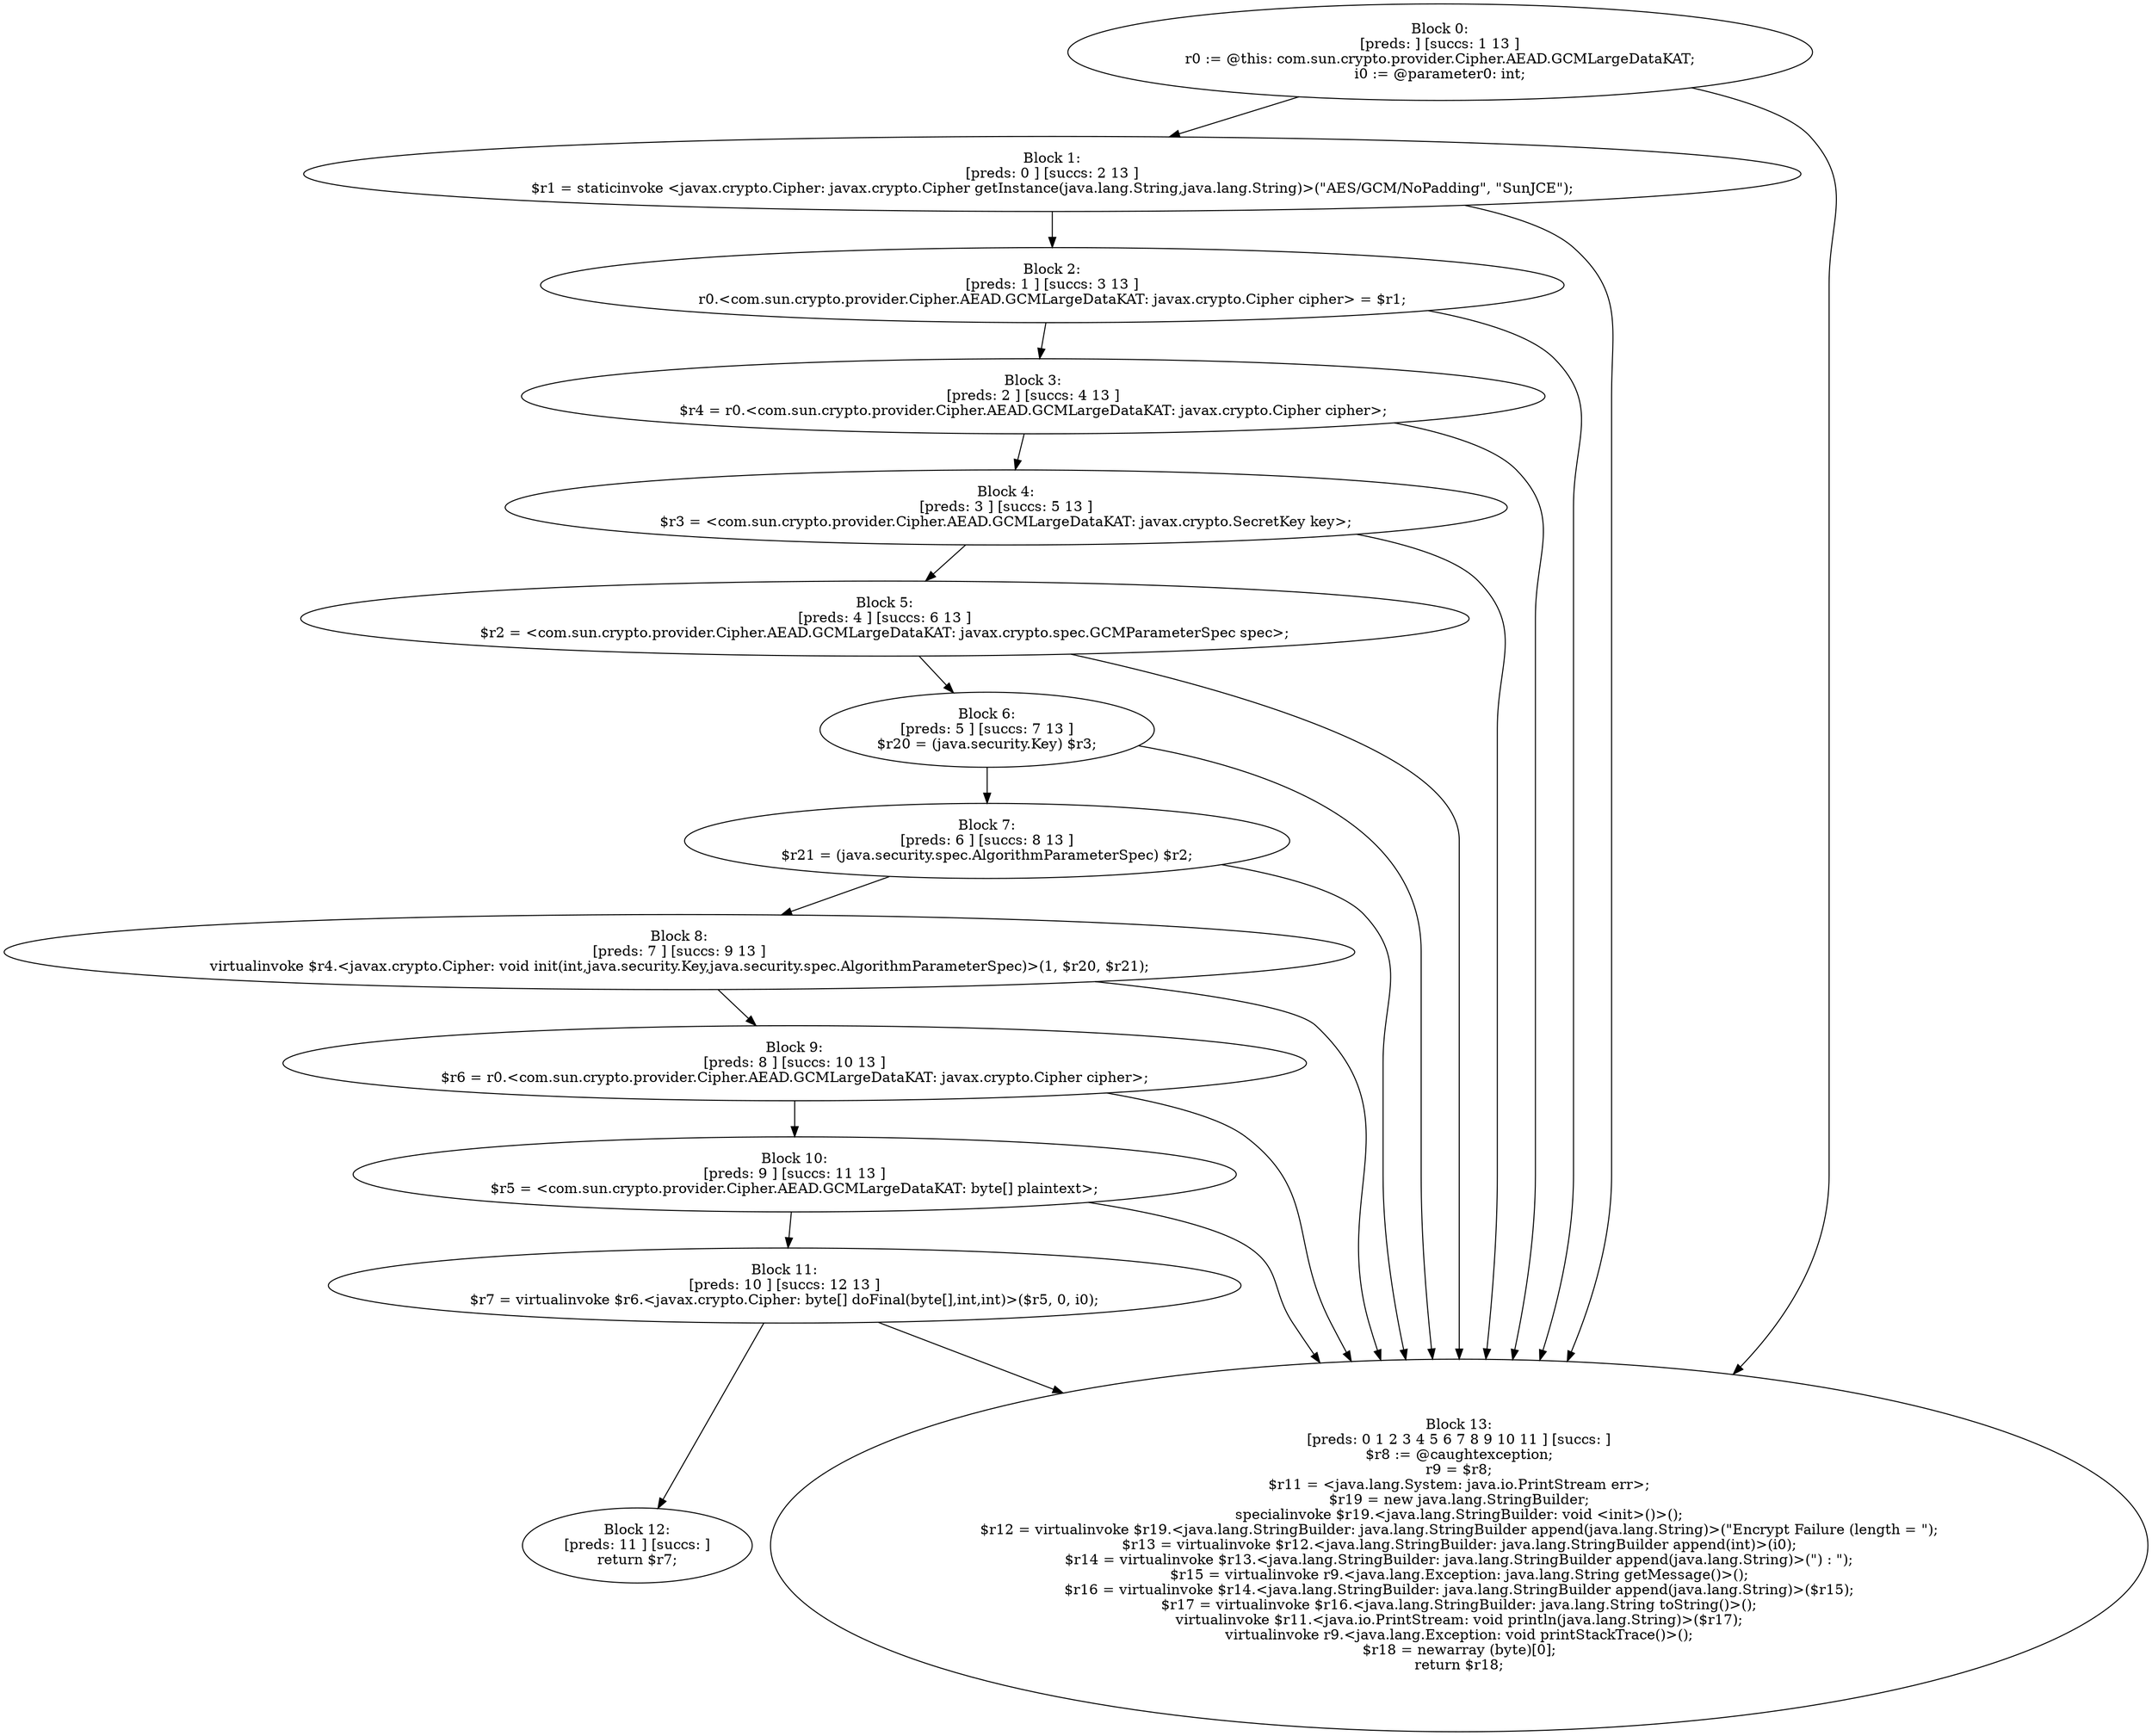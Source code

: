 digraph "unitGraph" {
    "Block 0:
[preds: ] [succs: 1 13 ]
r0 := @this: com.sun.crypto.provider.Cipher.AEAD.GCMLargeDataKAT;
i0 := @parameter0: int;
"
    "Block 1:
[preds: 0 ] [succs: 2 13 ]
$r1 = staticinvoke <javax.crypto.Cipher: javax.crypto.Cipher getInstance(java.lang.String,java.lang.String)>(\"AES/GCM/NoPadding\", \"SunJCE\");
"
    "Block 2:
[preds: 1 ] [succs: 3 13 ]
r0.<com.sun.crypto.provider.Cipher.AEAD.GCMLargeDataKAT: javax.crypto.Cipher cipher> = $r1;
"
    "Block 3:
[preds: 2 ] [succs: 4 13 ]
$r4 = r0.<com.sun.crypto.provider.Cipher.AEAD.GCMLargeDataKAT: javax.crypto.Cipher cipher>;
"
    "Block 4:
[preds: 3 ] [succs: 5 13 ]
$r3 = <com.sun.crypto.provider.Cipher.AEAD.GCMLargeDataKAT: javax.crypto.SecretKey key>;
"
    "Block 5:
[preds: 4 ] [succs: 6 13 ]
$r2 = <com.sun.crypto.provider.Cipher.AEAD.GCMLargeDataKAT: javax.crypto.spec.GCMParameterSpec spec>;
"
    "Block 6:
[preds: 5 ] [succs: 7 13 ]
$r20 = (java.security.Key) $r3;
"
    "Block 7:
[preds: 6 ] [succs: 8 13 ]
$r21 = (java.security.spec.AlgorithmParameterSpec) $r2;
"
    "Block 8:
[preds: 7 ] [succs: 9 13 ]
virtualinvoke $r4.<javax.crypto.Cipher: void init(int,java.security.Key,java.security.spec.AlgorithmParameterSpec)>(1, $r20, $r21);
"
    "Block 9:
[preds: 8 ] [succs: 10 13 ]
$r6 = r0.<com.sun.crypto.provider.Cipher.AEAD.GCMLargeDataKAT: javax.crypto.Cipher cipher>;
"
    "Block 10:
[preds: 9 ] [succs: 11 13 ]
$r5 = <com.sun.crypto.provider.Cipher.AEAD.GCMLargeDataKAT: byte[] plaintext>;
"
    "Block 11:
[preds: 10 ] [succs: 12 13 ]
$r7 = virtualinvoke $r6.<javax.crypto.Cipher: byte[] doFinal(byte[],int,int)>($r5, 0, i0);
"
    "Block 12:
[preds: 11 ] [succs: ]
return $r7;
"
    "Block 13:
[preds: 0 1 2 3 4 5 6 7 8 9 10 11 ] [succs: ]
$r8 := @caughtexception;
r9 = $r8;
$r11 = <java.lang.System: java.io.PrintStream err>;
$r19 = new java.lang.StringBuilder;
specialinvoke $r19.<java.lang.StringBuilder: void <init>()>();
$r12 = virtualinvoke $r19.<java.lang.StringBuilder: java.lang.StringBuilder append(java.lang.String)>(\"Encrypt Failure (length = \");
$r13 = virtualinvoke $r12.<java.lang.StringBuilder: java.lang.StringBuilder append(int)>(i0);
$r14 = virtualinvoke $r13.<java.lang.StringBuilder: java.lang.StringBuilder append(java.lang.String)>(\") : \");
$r15 = virtualinvoke r9.<java.lang.Exception: java.lang.String getMessage()>();
$r16 = virtualinvoke $r14.<java.lang.StringBuilder: java.lang.StringBuilder append(java.lang.String)>($r15);
$r17 = virtualinvoke $r16.<java.lang.StringBuilder: java.lang.String toString()>();
virtualinvoke $r11.<java.io.PrintStream: void println(java.lang.String)>($r17);
virtualinvoke r9.<java.lang.Exception: void printStackTrace()>();
$r18 = newarray (byte)[0];
return $r18;
"
    "Block 0:
[preds: ] [succs: 1 13 ]
r0 := @this: com.sun.crypto.provider.Cipher.AEAD.GCMLargeDataKAT;
i0 := @parameter0: int;
"->"Block 1:
[preds: 0 ] [succs: 2 13 ]
$r1 = staticinvoke <javax.crypto.Cipher: javax.crypto.Cipher getInstance(java.lang.String,java.lang.String)>(\"AES/GCM/NoPadding\", \"SunJCE\");
";
    "Block 0:
[preds: ] [succs: 1 13 ]
r0 := @this: com.sun.crypto.provider.Cipher.AEAD.GCMLargeDataKAT;
i0 := @parameter0: int;
"->"Block 13:
[preds: 0 1 2 3 4 5 6 7 8 9 10 11 ] [succs: ]
$r8 := @caughtexception;
r9 = $r8;
$r11 = <java.lang.System: java.io.PrintStream err>;
$r19 = new java.lang.StringBuilder;
specialinvoke $r19.<java.lang.StringBuilder: void <init>()>();
$r12 = virtualinvoke $r19.<java.lang.StringBuilder: java.lang.StringBuilder append(java.lang.String)>(\"Encrypt Failure (length = \");
$r13 = virtualinvoke $r12.<java.lang.StringBuilder: java.lang.StringBuilder append(int)>(i0);
$r14 = virtualinvoke $r13.<java.lang.StringBuilder: java.lang.StringBuilder append(java.lang.String)>(\") : \");
$r15 = virtualinvoke r9.<java.lang.Exception: java.lang.String getMessage()>();
$r16 = virtualinvoke $r14.<java.lang.StringBuilder: java.lang.StringBuilder append(java.lang.String)>($r15);
$r17 = virtualinvoke $r16.<java.lang.StringBuilder: java.lang.String toString()>();
virtualinvoke $r11.<java.io.PrintStream: void println(java.lang.String)>($r17);
virtualinvoke r9.<java.lang.Exception: void printStackTrace()>();
$r18 = newarray (byte)[0];
return $r18;
";
    "Block 1:
[preds: 0 ] [succs: 2 13 ]
$r1 = staticinvoke <javax.crypto.Cipher: javax.crypto.Cipher getInstance(java.lang.String,java.lang.String)>(\"AES/GCM/NoPadding\", \"SunJCE\");
"->"Block 2:
[preds: 1 ] [succs: 3 13 ]
r0.<com.sun.crypto.provider.Cipher.AEAD.GCMLargeDataKAT: javax.crypto.Cipher cipher> = $r1;
";
    "Block 1:
[preds: 0 ] [succs: 2 13 ]
$r1 = staticinvoke <javax.crypto.Cipher: javax.crypto.Cipher getInstance(java.lang.String,java.lang.String)>(\"AES/GCM/NoPadding\", \"SunJCE\");
"->"Block 13:
[preds: 0 1 2 3 4 5 6 7 8 9 10 11 ] [succs: ]
$r8 := @caughtexception;
r9 = $r8;
$r11 = <java.lang.System: java.io.PrintStream err>;
$r19 = new java.lang.StringBuilder;
specialinvoke $r19.<java.lang.StringBuilder: void <init>()>();
$r12 = virtualinvoke $r19.<java.lang.StringBuilder: java.lang.StringBuilder append(java.lang.String)>(\"Encrypt Failure (length = \");
$r13 = virtualinvoke $r12.<java.lang.StringBuilder: java.lang.StringBuilder append(int)>(i0);
$r14 = virtualinvoke $r13.<java.lang.StringBuilder: java.lang.StringBuilder append(java.lang.String)>(\") : \");
$r15 = virtualinvoke r9.<java.lang.Exception: java.lang.String getMessage()>();
$r16 = virtualinvoke $r14.<java.lang.StringBuilder: java.lang.StringBuilder append(java.lang.String)>($r15);
$r17 = virtualinvoke $r16.<java.lang.StringBuilder: java.lang.String toString()>();
virtualinvoke $r11.<java.io.PrintStream: void println(java.lang.String)>($r17);
virtualinvoke r9.<java.lang.Exception: void printStackTrace()>();
$r18 = newarray (byte)[0];
return $r18;
";
    "Block 2:
[preds: 1 ] [succs: 3 13 ]
r0.<com.sun.crypto.provider.Cipher.AEAD.GCMLargeDataKAT: javax.crypto.Cipher cipher> = $r1;
"->"Block 3:
[preds: 2 ] [succs: 4 13 ]
$r4 = r0.<com.sun.crypto.provider.Cipher.AEAD.GCMLargeDataKAT: javax.crypto.Cipher cipher>;
";
    "Block 2:
[preds: 1 ] [succs: 3 13 ]
r0.<com.sun.crypto.provider.Cipher.AEAD.GCMLargeDataKAT: javax.crypto.Cipher cipher> = $r1;
"->"Block 13:
[preds: 0 1 2 3 4 5 6 7 8 9 10 11 ] [succs: ]
$r8 := @caughtexception;
r9 = $r8;
$r11 = <java.lang.System: java.io.PrintStream err>;
$r19 = new java.lang.StringBuilder;
specialinvoke $r19.<java.lang.StringBuilder: void <init>()>();
$r12 = virtualinvoke $r19.<java.lang.StringBuilder: java.lang.StringBuilder append(java.lang.String)>(\"Encrypt Failure (length = \");
$r13 = virtualinvoke $r12.<java.lang.StringBuilder: java.lang.StringBuilder append(int)>(i0);
$r14 = virtualinvoke $r13.<java.lang.StringBuilder: java.lang.StringBuilder append(java.lang.String)>(\") : \");
$r15 = virtualinvoke r9.<java.lang.Exception: java.lang.String getMessage()>();
$r16 = virtualinvoke $r14.<java.lang.StringBuilder: java.lang.StringBuilder append(java.lang.String)>($r15);
$r17 = virtualinvoke $r16.<java.lang.StringBuilder: java.lang.String toString()>();
virtualinvoke $r11.<java.io.PrintStream: void println(java.lang.String)>($r17);
virtualinvoke r9.<java.lang.Exception: void printStackTrace()>();
$r18 = newarray (byte)[0];
return $r18;
";
    "Block 3:
[preds: 2 ] [succs: 4 13 ]
$r4 = r0.<com.sun.crypto.provider.Cipher.AEAD.GCMLargeDataKAT: javax.crypto.Cipher cipher>;
"->"Block 4:
[preds: 3 ] [succs: 5 13 ]
$r3 = <com.sun.crypto.provider.Cipher.AEAD.GCMLargeDataKAT: javax.crypto.SecretKey key>;
";
    "Block 3:
[preds: 2 ] [succs: 4 13 ]
$r4 = r0.<com.sun.crypto.provider.Cipher.AEAD.GCMLargeDataKAT: javax.crypto.Cipher cipher>;
"->"Block 13:
[preds: 0 1 2 3 4 5 6 7 8 9 10 11 ] [succs: ]
$r8 := @caughtexception;
r9 = $r8;
$r11 = <java.lang.System: java.io.PrintStream err>;
$r19 = new java.lang.StringBuilder;
specialinvoke $r19.<java.lang.StringBuilder: void <init>()>();
$r12 = virtualinvoke $r19.<java.lang.StringBuilder: java.lang.StringBuilder append(java.lang.String)>(\"Encrypt Failure (length = \");
$r13 = virtualinvoke $r12.<java.lang.StringBuilder: java.lang.StringBuilder append(int)>(i0);
$r14 = virtualinvoke $r13.<java.lang.StringBuilder: java.lang.StringBuilder append(java.lang.String)>(\") : \");
$r15 = virtualinvoke r9.<java.lang.Exception: java.lang.String getMessage()>();
$r16 = virtualinvoke $r14.<java.lang.StringBuilder: java.lang.StringBuilder append(java.lang.String)>($r15);
$r17 = virtualinvoke $r16.<java.lang.StringBuilder: java.lang.String toString()>();
virtualinvoke $r11.<java.io.PrintStream: void println(java.lang.String)>($r17);
virtualinvoke r9.<java.lang.Exception: void printStackTrace()>();
$r18 = newarray (byte)[0];
return $r18;
";
    "Block 4:
[preds: 3 ] [succs: 5 13 ]
$r3 = <com.sun.crypto.provider.Cipher.AEAD.GCMLargeDataKAT: javax.crypto.SecretKey key>;
"->"Block 5:
[preds: 4 ] [succs: 6 13 ]
$r2 = <com.sun.crypto.provider.Cipher.AEAD.GCMLargeDataKAT: javax.crypto.spec.GCMParameterSpec spec>;
";
    "Block 4:
[preds: 3 ] [succs: 5 13 ]
$r3 = <com.sun.crypto.provider.Cipher.AEAD.GCMLargeDataKAT: javax.crypto.SecretKey key>;
"->"Block 13:
[preds: 0 1 2 3 4 5 6 7 8 9 10 11 ] [succs: ]
$r8 := @caughtexception;
r9 = $r8;
$r11 = <java.lang.System: java.io.PrintStream err>;
$r19 = new java.lang.StringBuilder;
specialinvoke $r19.<java.lang.StringBuilder: void <init>()>();
$r12 = virtualinvoke $r19.<java.lang.StringBuilder: java.lang.StringBuilder append(java.lang.String)>(\"Encrypt Failure (length = \");
$r13 = virtualinvoke $r12.<java.lang.StringBuilder: java.lang.StringBuilder append(int)>(i0);
$r14 = virtualinvoke $r13.<java.lang.StringBuilder: java.lang.StringBuilder append(java.lang.String)>(\") : \");
$r15 = virtualinvoke r9.<java.lang.Exception: java.lang.String getMessage()>();
$r16 = virtualinvoke $r14.<java.lang.StringBuilder: java.lang.StringBuilder append(java.lang.String)>($r15);
$r17 = virtualinvoke $r16.<java.lang.StringBuilder: java.lang.String toString()>();
virtualinvoke $r11.<java.io.PrintStream: void println(java.lang.String)>($r17);
virtualinvoke r9.<java.lang.Exception: void printStackTrace()>();
$r18 = newarray (byte)[0];
return $r18;
";
    "Block 5:
[preds: 4 ] [succs: 6 13 ]
$r2 = <com.sun.crypto.provider.Cipher.AEAD.GCMLargeDataKAT: javax.crypto.spec.GCMParameterSpec spec>;
"->"Block 6:
[preds: 5 ] [succs: 7 13 ]
$r20 = (java.security.Key) $r3;
";
    "Block 5:
[preds: 4 ] [succs: 6 13 ]
$r2 = <com.sun.crypto.provider.Cipher.AEAD.GCMLargeDataKAT: javax.crypto.spec.GCMParameterSpec spec>;
"->"Block 13:
[preds: 0 1 2 3 4 5 6 7 8 9 10 11 ] [succs: ]
$r8 := @caughtexception;
r9 = $r8;
$r11 = <java.lang.System: java.io.PrintStream err>;
$r19 = new java.lang.StringBuilder;
specialinvoke $r19.<java.lang.StringBuilder: void <init>()>();
$r12 = virtualinvoke $r19.<java.lang.StringBuilder: java.lang.StringBuilder append(java.lang.String)>(\"Encrypt Failure (length = \");
$r13 = virtualinvoke $r12.<java.lang.StringBuilder: java.lang.StringBuilder append(int)>(i0);
$r14 = virtualinvoke $r13.<java.lang.StringBuilder: java.lang.StringBuilder append(java.lang.String)>(\") : \");
$r15 = virtualinvoke r9.<java.lang.Exception: java.lang.String getMessage()>();
$r16 = virtualinvoke $r14.<java.lang.StringBuilder: java.lang.StringBuilder append(java.lang.String)>($r15);
$r17 = virtualinvoke $r16.<java.lang.StringBuilder: java.lang.String toString()>();
virtualinvoke $r11.<java.io.PrintStream: void println(java.lang.String)>($r17);
virtualinvoke r9.<java.lang.Exception: void printStackTrace()>();
$r18 = newarray (byte)[0];
return $r18;
";
    "Block 6:
[preds: 5 ] [succs: 7 13 ]
$r20 = (java.security.Key) $r3;
"->"Block 7:
[preds: 6 ] [succs: 8 13 ]
$r21 = (java.security.spec.AlgorithmParameterSpec) $r2;
";
    "Block 6:
[preds: 5 ] [succs: 7 13 ]
$r20 = (java.security.Key) $r3;
"->"Block 13:
[preds: 0 1 2 3 4 5 6 7 8 9 10 11 ] [succs: ]
$r8 := @caughtexception;
r9 = $r8;
$r11 = <java.lang.System: java.io.PrintStream err>;
$r19 = new java.lang.StringBuilder;
specialinvoke $r19.<java.lang.StringBuilder: void <init>()>();
$r12 = virtualinvoke $r19.<java.lang.StringBuilder: java.lang.StringBuilder append(java.lang.String)>(\"Encrypt Failure (length = \");
$r13 = virtualinvoke $r12.<java.lang.StringBuilder: java.lang.StringBuilder append(int)>(i0);
$r14 = virtualinvoke $r13.<java.lang.StringBuilder: java.lang.StringBuilder append(java.lang.String)>(\") : \");
$r15 = virtualinvoke r9.<java.lang.Exception: java.lang.String getMessage()>();
$r16 = virtualinvoke $r14.<java.lang.StringBuilder: java.lang.StringBuilder append(java.lang.String)>($r15);
$r17 = virtualinvoke $r16.<java.lang.StringBuilder: java.lang.String toString()>();
virtualinvoke $r11.<java.io.PrintStream: void println(java.lang.String)>($r17);
virtualinvoke r9.<java.lang.Exception: void printStackTrace()>();
$r18 = newarray (byte)[0];
return $r18;
";
    "Block 7:
[preds: 6 ] [succs: 8 13 ]
$r21 = (java.security.spec.AlgorithmParameterSpec) $r2;
"->"Block 8:
[preds: 7 ] [succs: 9 13 ]
virtualinvoke $r4.<javax.crypto.Cipher: void init(int,java.security.Key,java.security.spec.AlgorithmParameterSpec)>(1, $r20, $r21);
";
    "Block 7:
[preds: 6 ] [succs: 8 13 ]
$r21 = (java.security.spec.AlgorithmParameterSpec) $r2;
"->"Block 13:
[preds: 0 1 2 3 4 5 6 7 8 9 10 11 ] [succs: ]
$r8 := @caughtexception;
r9 = $r8;
$r11 = <java.lang.System: java.io.PrintStream err>;
$r19 = new java.lang.StringBuilder;
specialinvoke $r19.<java.lang.StringBuilder: void <init>()>();
$r12 = virtualinvoke $r19.<java.lang.StringBuilder: java.lang.StringBuilder append(java.lang.String)>(\"Encrypt Failure (length = \");
$r13 = virtualinvoke $r12.<java.lang.StringBuilder: java.lang.StringBuilder append(int)>(i0);
$r14 = virtualinvoke $r13.<java.lang.StringBuilder: java.lang.StringBuilder append(java.lang.String)>(\") : \");
$r15 = virtualinvoke r9.<java.lang.Exception: java.lang.String getMessage()>();
$r16 = virtualinvoke $r14.<java.lang.StringBuilder: java.lang.StringBuilder append(java.lang.String)>($r15);
$r17 = virtualinvoke $r16.<java.lang.StringBuilder: java.lang.String toString()>();
virtualinvoke $r11.<java.io.PrintStream: void println(java.lang.String)>($r17);
virtualinvoke r9.<java.lang.Exception: void printStackTrace()>();
$r18 = newarray (byte)[0];
return $r18;
";
    "Block 8:
[preds: 7 ] [succs: 9 13 ]
virtualinvoke $r4.<javax.crypto.Cipher: void init(int,java.security.Key,java.security.spec.AlgorithmParameterSpec)>(1, $r20, $r21);
"->"Block 9:
[preds: 8 ] [succs: 10 13 ]
$r6 = r0.<com.sun.crypto.provider.Cipher.AEAD.GCMLargeDataKAT: javax.crypto.Cipher cipher>;
";
    "Block 8:
[preds: 7 ] [succs: 9 13 ]
virtualinvoke $r4.<javax.crypto.Cipher: void init(int,java.security.Key,java.security.spec.AlgorithmParameterSpec)>(1, $r20, $r21);
"->"Block 13:
[preds: 0 1 2 3 4 5 6 7 8 9 10 11 ] [succs: ]
$r8 := @caughtexception;
r9 = $r8;
$r11 = <java.lang.System: java.io.PrintStream err>;
$r19 = new java.lang.StringBuilder;
specialinvoke $r19.<java.lang.StringBuilder: void <init>()>();
$r12 = virtualinvoke $r19.<java.lang.StringBuilder: java.lang.StringBuilder append(java.lang.String)>(\"Encrypt Failure (length = \");
$r13 = virtualinvoke $r12.<java.lang.StringBuilder: java.lang.StringBuilder append(int)>(i0);
$r14 = virtualinvoke $r13.<java.lang.StringBuilder: java.lang.StringBuilder append(java.lang.String)>(\") : \");
$r15 = virtualinvoke r9.<java.lang.Exception: java.lang.String getMessage()>();
$r16 = virtualinvoke $r14.<java.lang.StringBuilder: java.lang.StringBuilder append(java.lang.String)>($r15);
$r17 = virtualinvoke $r16.<java.lang.StringBuilder: java.lang.String toString()>();
virtualinvoke $r11.<java.io.PrintStream: void println(java.lang.String)>($r17);
virtualinvoke r9.<java.lang.Exception: void printStackTrace()>();
$r18 = newarray (byte)[0];
return $r18;
";
    "Block 9:
[preds: 8 ] [succs: 10 13 ]
$r6 = r0.<com.sun.crypto.provider.Cipher.AEAD.GCMLargeDataKAT: javax.crypto.Cipher cipher>;
"->"Block 10:
[preds: 9 ] [succs: 11 13 ]
$r5 = <com.sun.crypto.provider.Cipher.AEAD.GCMLargeDataKAT: byte[] plaintext>;
";
    "Block 9:
[preds: 8 ] [succs: 10 13 ]
$r6 = r0.<com.sun.crypto.provider.Cipher.AEAD.GCMLargeDataKAT: javax.crypto.Cipher cipher>;
"->"Block 13:
[preds: 0 1 2 3 4 5 6 7 8 9 10 11 ] [succs: ]
$r8 := @caughtexception;
r9 = $r8;
$r11 = <java.lang.System: java.io.PrintStream err>;
$r19 = new java.lang.StringBuilder;
specialinvoke $r19.<java.lang.StringBuilder: void <init>()>();
$r12 = virtualinvoke $r19.<java.lang.StringBuilder: java.lang.StringBuilder append(java.lang.String)>(\"Encrypt Failure (length = \");
$r13 = virtualinvoke $r12.<java.lang.StringBuilder: java.lang.StringBuilder append(int)>(i0);
$r14 = virtualinvoke $r13.<java.lang.StringBuilder: java.lang.StringBuilder append(java.lang.String)>(\") : \");
$r15 = virtualinvoke r9.<java.lang.Exception: java.lang.String getMessage()>();
$r16 = virtualinvoke $r14.<java.lang.StringBuilder: java.lang.StringBuilder append(java.lang.String)>($r15);
$r17 = virtualinvoke $r16.<java.lang.StringBuilder: java.lang.String toString()>();
virtualinvoke $r11.<java.io.PrintStream: void println(java.lang.String)>($r17);
virtualinvoke r9.<java.lang.Exception: void printStackTrace()>();
$r18 = newarray (byte)[0];
return $r18;
";
    "Block 10:
[preds: 9 ] [succs: 11 13 ]
$r5 = <com.sun.crypto.provider.Cipher.AEAD.GCMLargeDataKAT: byte[] plaintext>;
"->"Block 11:
[preds: 10 ] [succs: 12 13 ]
$r7 = virtualinvoke $r6.<javax.crypto.Cipher: byte[] doFinal(byte[],int,int)>($r5, 0, i0);
";
    "Block 10:
[preds: 9 ] [succs: 11 13 ]
$r5 = <com.sun.crypto.provider.Cipher.AEAD.GCMLargeDataKAT: byte[] plaintext>;
"->"Block 13:
[preds: 0 1 2 3 4 5 6 7 8 9 10 11 ] [succs: ]
$r8 := @caughtexception;
r9 = $r8;
$r11 = <java.lang.System: java.io.PrintStream err>;
$r19 = new java.lang.StringBuilder;
specialinvoke $r19.<java.lang.StringBuilder: void <init>()>();
$r12 = virtualinvoke $r19.<java.lang.StringBuilder: java.lang.StringBuilder append(java.lang.String)>(\"Encrypt Failure (length = \");
$r13 = virtualinvoke $r12.<java.lang.StringBuilder: java.lang.StringBuilder append(int)>(i0);
$r14 = virtualinvoke $r13.<java.lang.StringBuilder: java.lang.StringBuilder append(java.lang.String)>(\") : \");
$r15 = virtualinvoke r9.<java.lang.Exception: java.lang.String getMessage()>();
$r16 = virtualinvoke $r14.<java.lang.StringBuilder: java.lang.StringBuilder append(java.lang.String)>($r15);
$r17 = virtualinvoke $r16.<java.lang.StringBuilder: java.lang.String toString()>();
virtualinvoke $r11.<java.io.PrintStream: void println(java.lang.String)>($r17);
virtualinvoke r9.<java.lang.Exception: void printStackTrace()>();
$r18 = newarray (byte)[0];
return $r18;
";
    "Block 11:
[preds: 10 ] [succs: 12 13 ]
$r7 = virtualinvoke $r6.<javax.crypto.Cipher: byte[] doFinal(byte[],int,int)>($r5, 0, i0);
"->"Block 12:
[preds: 11 ] [succs: ]
return $r7;
";
    "Block 11:
[preds: 10 ] [succs: 12 13 ]
$r7 = virtualinvoke $r6.<javax.crypto.Cipher: byte[] doFinal(byte[],int,int)>($r5, 0, i0);
"->"Block 13:
[preds: 0 1 2 3 4 5 6 7 8 9 10 11 ] [succs: ]
$r8 := @caughtexception;
r9 = $r8;
$r11 = <java.lang.System: java.io.PrintStream err>;
$r19 = new java.lang.StringBuilder;
specialinvoke $r19.<java.lang.StringBuilder: void <init>()>();
$r12 = virtualinvoke $r19.<java.lang.StringBuilder: java.lang.StringBuilder append(java.lang.String)>(\"Encrypt Failure (length = \");
$r13 = virtualinvoke $r12.<java.lang.StringBuilder: java.lang.StringBuilder append(int)>(i0);
$r14 = virtualinvoke $r13.<java.lang.StringBuilder: java.lang.StringBuilder append(java.lang.String)>(\") : \");
$r15 = virtualinvoke r9.<java.lang.Exception: java.lang.String getMessage()>();
$r16 = virtualinvoke $r14.<java.lang.StringBuilder: java.lang.StringBuilder append(java.lang.String)>($r15);
$r17 = virtualinvoke $r16.<java.lang.StringBuilder: java.lang.String toString()>();
virtualinvoke $r11.<java.io.PrintStream: void println(java.lang.String)>($r17);
virtualinvoke r9.<java.lang.Exception: void printStackTrace()>();
$r18 = newarray (byte)[0];
return $r18;
";
}

